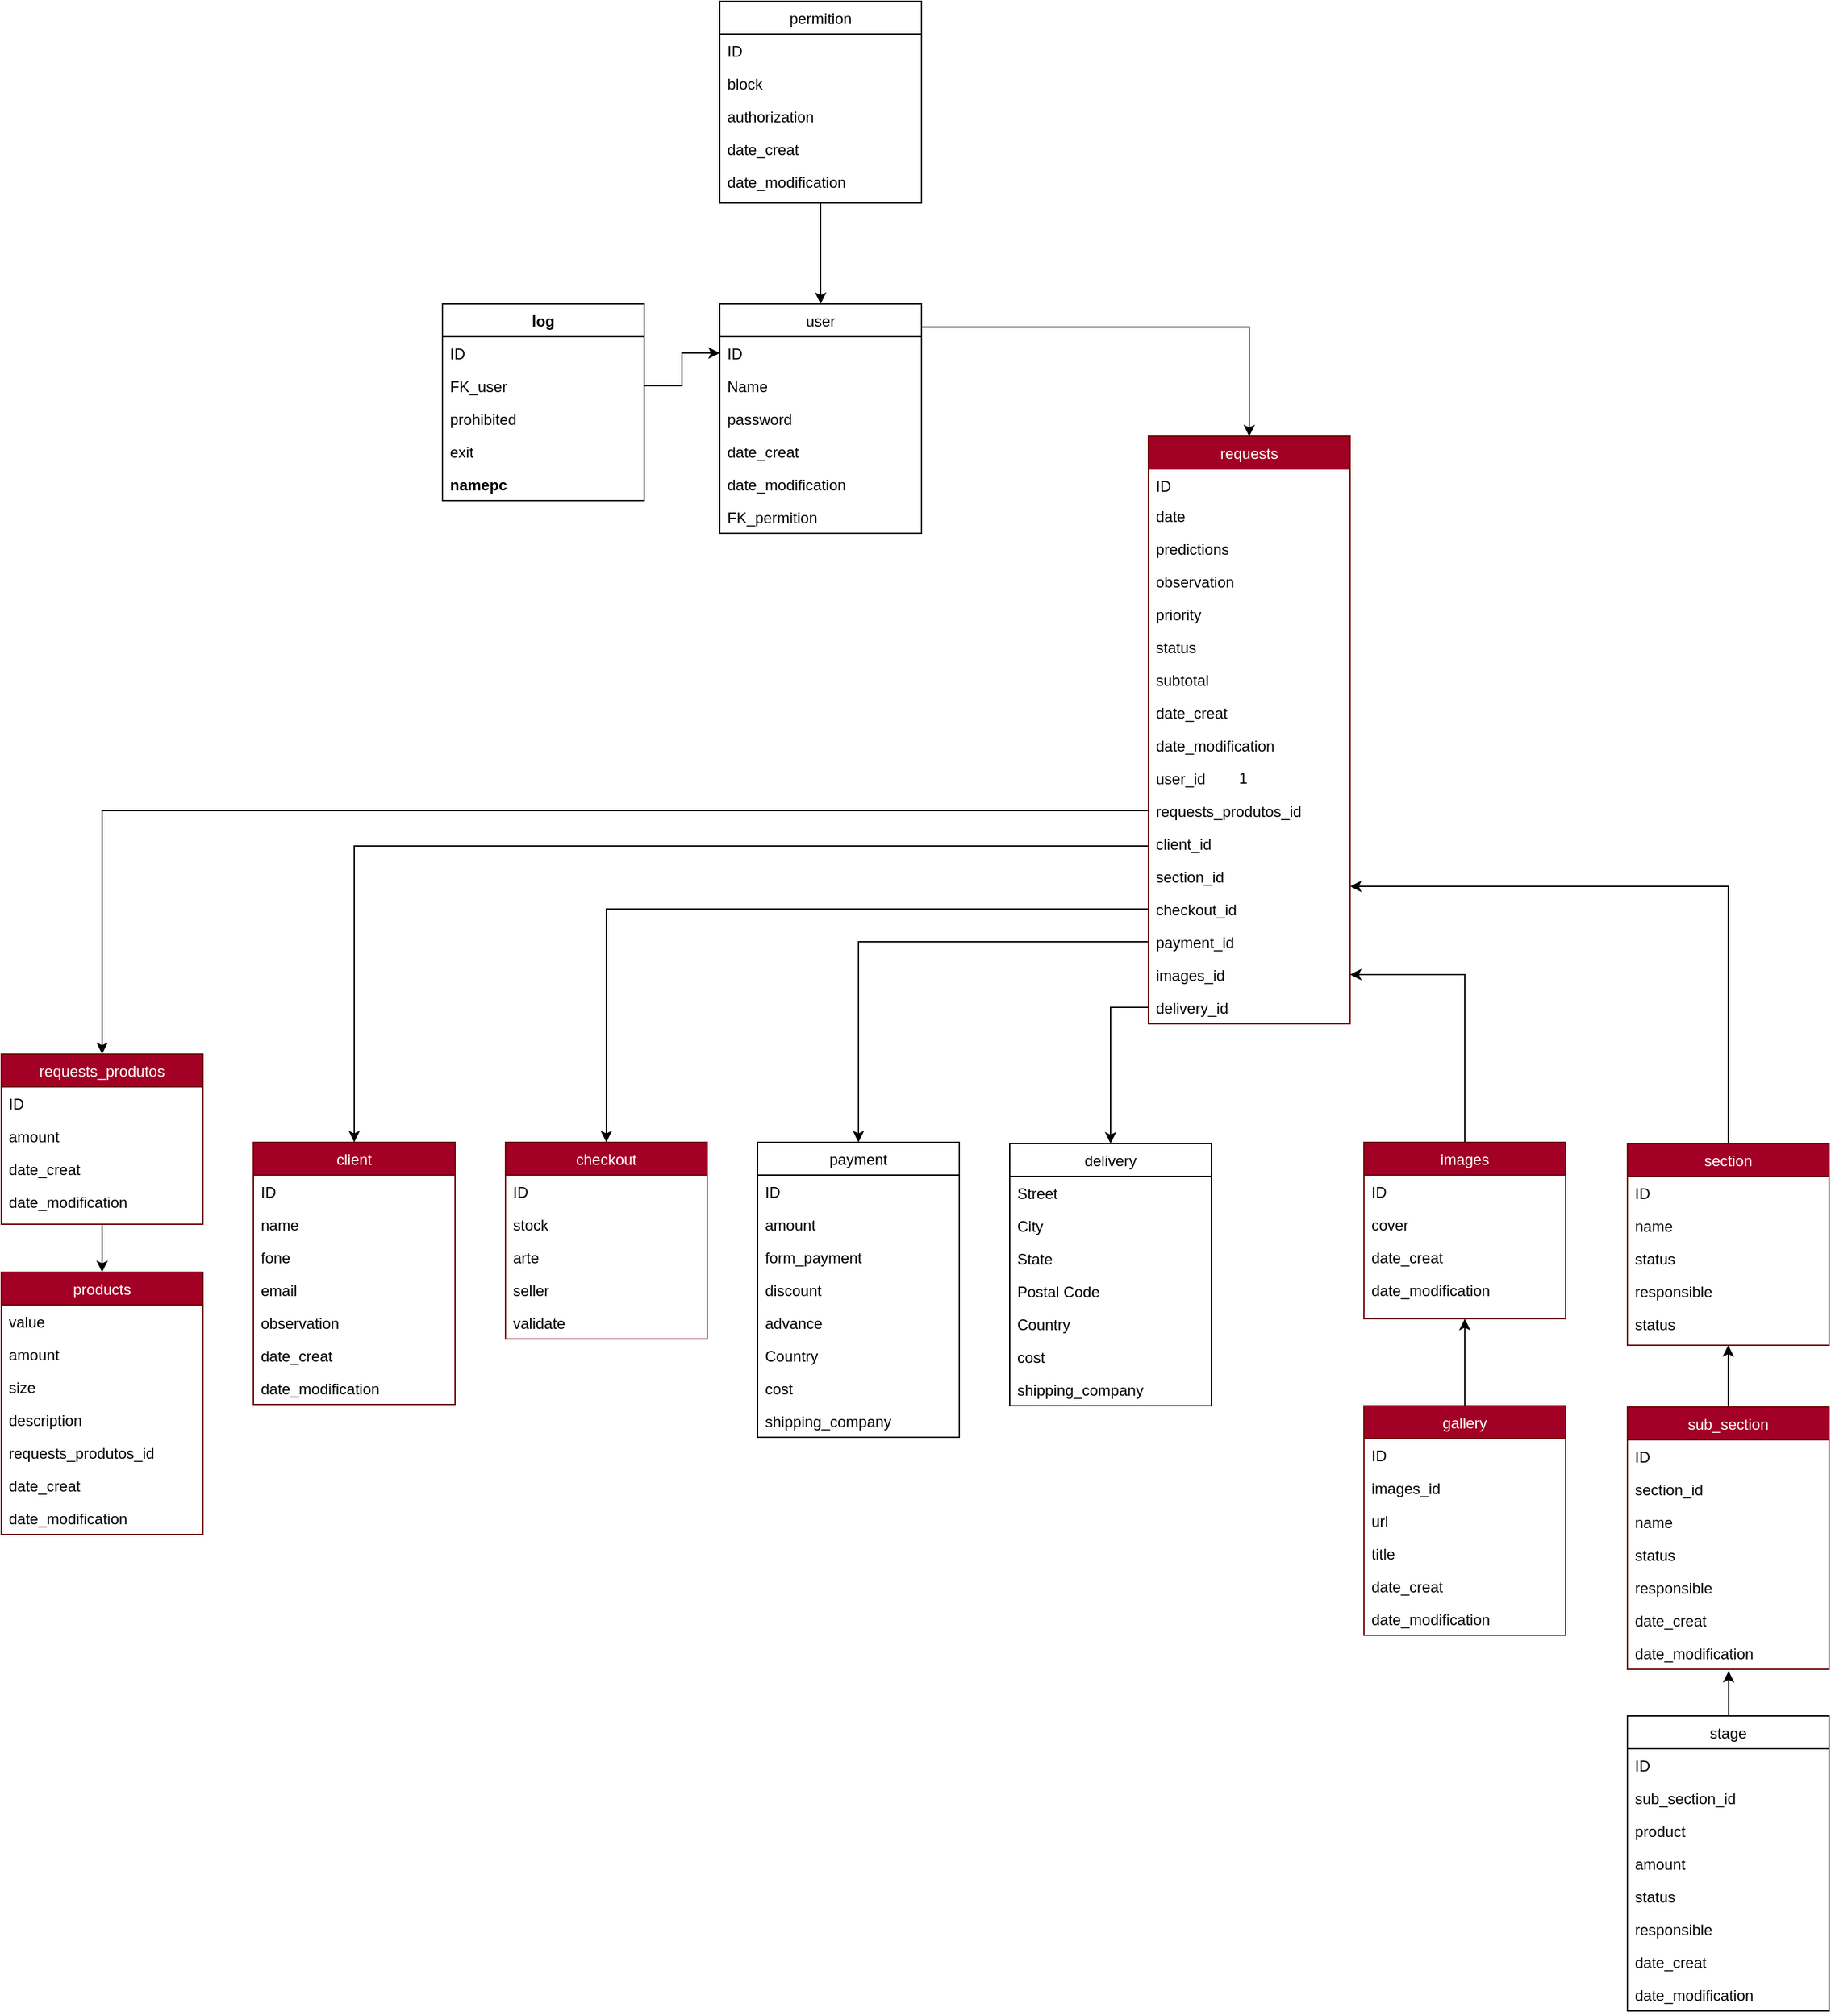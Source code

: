 <mxfile version="20.4.0" type="github">
  <diagram id="C5RBs43oDa-KdzZeNtuy" name="Page-1">
    <mxGraphModel dx="868" dy="524" grid="1" gridSize="10" guides="1" tooltips="1" connect="1" arrows="1" fold="1" page="1" pageScale="1" pageWidth="827" pageHeight="1169" math="0" shadow="0">
      <root>
        <mxCell id="WIyWlLk6GJQsqaUBKTNV-0" />
        <mxCell id="WIyWlLk6GJQsqaUBKTNV-1" parent="WIyWlLk6GJQsqaUBKTNV-0" />
        <mxCell id="Njb1L-wFD1ZWn3NwGrgp-138" style="edgeStyle=orthogonalEdgeStyle;rounded=0;orthogonalLoop=1;jettySize=auto;html=1;" parent="WIyWlLk6GJQsqaUBKTNV-1" source="Njb1L-wFD1ZWn3NwGrgp-1" target="Njb1L-wFD1ZWn3NwGrgp-14" edge="1">
          <mxGeometry relative="1" as="geometry" />
        </mxCell>
        <mxCell id="Njb1L-wFD1ZWn3NwGrgp-1" value="gallery" style="swimlane;fontStyle=0;align=center;verticalAlign=top;childLayout=stackLayout;horizontal=1;startSize=26;horizontalStack=0;resizeParent=1;resizeLast=0;collapsible=1;marginBottom=0;rounded=0;shadow=0;strokeWidth=1;fillColor=#a20025;fontColor=#ffffff;strokeColor=#6F0000;" parent="WIyWlLk6GJQsqaUBKTNV-1" vertex="1">
          <mxGeometry x="1081" y="1114" width="160" height="182" as="geometry">
            <mxRectangle x="550" y="140" width="160" height="26" as="alternateBounds" />
          </mxGeometry>
        </mxCell>
        <mxCell id="Njb1L-wFD1ZWn3NwGrgp-2" value="ID" style="text;align=left;verticalAlign=top;spacingLeft=4;spacingRight=4;overflow=hidden;rotatable=0;points=[[0,0.5],[1,0.5]];portConstraint=eastwest;" parent="Njb1L-wFD1ZWn3NwGrgp-1" vertex="1">
          <mxGeometry y="26" width="160" height="26" as="geometry" />
        </mxCell>
        <mxCell id="Njb1L-wFD1ZWn3NwGrgp-4" value="images_id" style="text;align=left;verticalAlign=top;spacingLeft=4;spacingRight=4;overflow=hidden;rotatable=0;points=[[0,0.5],[1,0.5]];portConstraint=eastwest;rounded=0;shadow=0;html=0;" parent="Njb1L-wFD1ZWn3NwGrgp-1" vertex="1">
          <mxGeometry y="52" width="160" height="26" as="geometry" />
        </mxCell>
        <mxCell id="Njb1L-wFD1ZWn3NwGrgp-3" value="url" style="text;align=left;verticalAlign=top;spacingLeft=4;spacingRight=4;overflow=hidden;rotatable=0;points=[[0,0.5],[1,0.5]];portConstraint=eastwest;rounded=0;shadow=0;html=0;" parent="Njb1L-wFD1ZWn3NwGrgp-1" vertex="1">
          <mxGeometry y="78" width="160" height="26" as="geometry" />
        </mxCell>
        <mxCell id="6iivqPdN3eLpuCUM_3We-14" value="title" style="text;align=left;verticalAlign=top;spacingLeft=4;spacingRight=4;overflow=hidden;rotatable=0;points=[[0,0.5],[1,0.5]];portConstraint=eastwest;rounded=0;shadow=0;html=0;" parent="Njb1L-wFD1ZWn3NwGrgp-1" vertex="1">
          <mxGeometry y="104" width="160" height="26" as="geometry" />
        </mxCell>
        <mxCell id="Njb1L-wFD1ZWn3NwGrgp-134" value="date_creat" style="text;align=left;verticalAlign=top;spacingLeft=4;spacingRight=4;overflow=hidden;rotatable=0;points=[[0,0.5],[1,0.5]];portConstraint=eastwest;rounded=0;shadow=0;html=0;" parent="Njb1L-wFD1ZWn3NwGrgp-1" vertex="1">
          <mxGeometry y="130" width="160" height="26" as="geometry" />
        </mxCell>
        <mxCell id="Njb1L-wFD1ZWn3NwGrgp-135" value="date_modification" style="text;align=left;verticalAlign=top;spacingLeft=4;spacingRight=4;overflow=hidden;rotatable=0;points=[[0,0.5],[1,0.5]];portConstraint=eastwest;rounded=0;shadow=0;html=0;" parent="Njb1L-wFD1ZWn3NwGrgp-1" vertex="1">
          <mxGeometry y="156" width="160" height="26" as="geometry" />
        </mxCell>
        <mxCell id="Njb1L-wFD1ZWn3NwGrgp-7" value="1" style="resizable=0;align=right;verticalAlign=bottom;labelBackgroundColor=none;fontSize=12;" parent="WIyWlLk6GJQsqaUBKTNV-1" connectable="0" vertex="1">
          <mxGeometry x="990" y="625" as="geometry" />
        </mxCell>
        <mxCell id="Njb1L-wFD1ZWn3NwGrgp-8" value="requests" style="swimlane;fontStyle=0;align=center;verticalAlign=top;childLayout=stackLayout;horizontal=1;startSize=26;horizontalStack=0;resizeParent=1;resizeLast=0;collapsible=1;marginBottom=0;rounded=0;shadow=0;strokeWidth=1;fillColor=#a20025;fontColor=#ffffff;strokeColor=#6F0000;" parent="WIyWlLk6GJQsqaUBKTNV-1" vertex="1">
          <mxGeometry x="910" y="345" width="160" height="466" as="geometry">
            <mxRectangle x="550" y="140" width="160" height="26" as="alternateBounds" />
          </mxGeometry>
        </mxCell>
        <mxCell id="Njb1L-wFD1ZWn3NwGrgp-9" value="ID" style="text;align=left;verticalAlign=top;spacingLeft=4;spacingRight=4;overflow=hidden;rotatable=0;points=[[0,0.5],[1,0.5]];portConstraint=eastwest;" parent="Njb1L-wFD1ZWn3NwGrgp-8" vertex="1">
          <mxGeometry y="26" width="160" height="24" as="geometry" />
        </mxCell>
        <mxCell id="Njb1L-wFD1ZWn3NwGrgp-11" value="date" style="text;align=left;verticalAlign=top;spacingLeft=4;spacingRight=4;overflow=hidden;rotatable=0;points=[[0,0.5],[1,0.5]];portConstraint=eastwest;rounded=0;shadow=0;html=0;" parent="Njb1L-wFD1ZWn3NwGrgp-8" vertex="1">
          <mxGeometry y="50" width="160" height="26" as="geometry" />
        </mxCell>
        <mxCell id="Njb1L-wFD1ZWn3NwGrgp-12" value="predictions" style="text;align=left;verticalAlign=top;spacingLeft=4;spacingRight=4;overflow=hidden;rotatable=0;points=[[0,0.5],[1,0.5]];portConstraint=eastwest;rounded=0;shadow=0;html=0;" parent="Njb1L-wFD1ZWn3NwGrgp-8" vertex="1">
          <mxGeometry y="76" width="160" height="26" as="geometry" />
        </mxCell>
        <mxCell id="Njb1L-wFD1ZWn3NwGrgp-43" value="observation" style="text;align=left;verticalAlign=top;spacingLeft=4;spacingRight=4;overflow=hidden;rotatable=0;points=[[0,0.5],[1,0.5]];portConstraint=eastwest;rounded=0;shadow=0;html=0;" parent="Njb1L-wFD1ZWn3NwGrgp-8" vertex="1">
          <mxGeometry y="102" width="160" height="26" as="geometry" />
        </mxCell>
        <mxCell id="Njb1L-wFD1ZWn3NwGrgp-13" value="priority" style="text;align=left;verticalAlign=top;spacingLeft=4;spacingRight=4;overflow=hidden;rotatable=0;points=[[0,0.5],[1,0.5]];portConstraint=eastwest;rounded=0;shadow=0;html=0;" parent="Njb1L-wFD1ZWn3NwGrgp-8" vertex="1">
          <mxGeometry y="128" width="160" height="26" as="geometry" />
        </mxCell>
        <mxCell id="Njb1L-wFD1ZWn3NwGrgp-44" value="status" style="text;align=left;verticalAlign=top;spacingLeft=4;spacingRight=4;overflow=hidden;rotatable=0;points=[[0,0.5],[1,0.5]];portConstraint=eastwest;rounded=0;shadow=0;html=0;" parent="Njb1L-wFD1ZWn3NwGrgp-8" vertex="1">
          <mxGeometry y="154" width="160" height="26" as="geometry" />
        </mxCell>
        <mxCell id="Njb1L-wFD1ZWn3NwGrgp-48" value="subtotal&#xa;" style="text;align=left;verticalAlign=top;spacingLeft=4;spacingRight=4;overflow=hidden;rotatable=0;points=[[0,0.5],[1,0.5]];portConstraint=eastwest;rounded=0;shadow=0;html=0;" parent="Njb1L-wFD1ZWn3NwGrgp-8" vertex="1">
          <mxGeometry y="180" width="160" height="26" as="geometry" />
        </mxCell>
        <mxCell id="Njb1L-wFD1ZWn3NwGrgp-49" value="date_creat" style="text;align=left;verticalAlign=top;spacingLeft=4;spacingRight=4;overflow=hidden;rotatable=0;points=[[0,0.5],[1,0.5]];portConstraint=eastwest;rounded=0;shadow=0;html=0;" parent="Njb1L-wFD1ZWn3NwGrgp-8" vertex="1">
          <mxGeometry y="206" width="160" height="26" as="geometry" />
        </mxCell>
        <mxCell id="Njb1L-wFD1ZWn3NwGrgp-50" value="date_modification" style="text;align=left;verticalAlign=top;spacingLeft=4;spacingRight=4;overflow=hidden;rotatable=0;points=[[0,0.5],[1,0.5]];portConstraint=eastwest;rounded=0;shadow=0;html=0;" parent="Njb1L-wFD1ZWn3NwGrgp-8" vertex="1">
          <mxGeometry y="232" width="160" height="26" as="geometry" />
        </mxCell>
        <mxCell id="pwEnogWUE5Ch4wc6LMlj-5" value="user_id" style="text;align=left;verticalAlign=top;spacingLeft=4;spacingRight=4;overflow=hidden;rotatable=0;points=[[0,0.5],[1,0.5]];portConstraint=eastwest;rounded=0;shadow=0;html=0;" parent="Njb1L-wFD1ZWn3NwGrgp-8" vertex="1">
          <mxGeometry y="258" width="160" height="26" as="geometry" />
        </mxCell>
        <mxCell id="pwEnogWUE5Ch4wc6LMlj-4" value="requests_produtos_id" style="text;align=left;verticalAlign=top;spacingLeft=4;spacingRight=4;overflow=hidden;rotatable=0;points=[[0,0.5],[1,0.5]];portConstraint=eastwest;rounded=0;shadow=0;html=0;" parent="Njb1L-wFD1ZWn3NwGrgp-8" vertex="1">
          <mxGeometry y="284" width="160" height="26" as="geometry" />
        </mxCell>
        <mxCell id="Njb1L-wFD1ZWn3NwGrgp-39" value="client_id" style="text;align=left;verticalAlign=top;spacingLeft=4;spacingRight=4;overflow=hidden;rotatable=0;points=[[0,0.5],[1,0.5]];portConstraint=eastwest;rounded=0;shadow=0;html=0;" parent="Njb1L-wFD1ZWn3NwGrgp-8" vertex="1">
          <mxGeometry y="310" width="160" height="26" as="geometry" />
        </mxCell>
        <mxCell id="Njb1L-wFD1ZWn3NwGrgp-40" value="section_id" style="text;align=left;verticalAlign=top;spacingLeft=4;spacingRight=4;overflow=hidden;rotatable=0;points=[[0,0.5],[1,0.5]];portConstraint=eastwest;rounded=0;shadow=0;html=0;" parent="Njb1L-wFD1ZWn3NwGrgp-8" vertex="1">
          <mxGeometry y="336" width="160" height="26" as="geometry" />
        </mxCell>
        <mxCell id="Njb1L-wFD1ZWn3NwGrgp-42" value="checkout_id" style="text;align=left;verticalAlign=top;spacingLeft=4;spacingRight=4;overflow=hidden;rotatable=0;points=[[0,0.5],[1,0.5]];portConstraint=eastwest;rounded=0;shadow=0;html=0;" parent="Njb1L-wFD1ZWn3NwGrgp-8" vertex="1">
          <mxGeometry y="362" width="160" height="26" as="geometry" />
        </mxCell>
        <mxCell id="Kb6zHbYGpHnT4iG9_nDP-19" value="payment_id" style="text;align=left;verticalAlign=top;spacingLeft=4;spacingRight=4;overflow=hidden;rotatable=0;points=[[0,0.5],[1,0.5]];portConstraint=eastwest;rounded=0;shadow=0;html=0;" parent="Njb1L-wFD1ZWn3NwGrgp-8" vertex="1">
          <mxGeometry y="388" width="160" height="26" as="geometry" />
        </mxCell>
        <mxCell id="Kb6zHbYGpHnT4iG9_nDP-18" value="images_id" style="text;align=left;verticalAlign=top;spacingLeft=4;spacingRight=4;overflow=hidden;rotatable=0;points=[[0,0.5],[1,0.5]];portConstraint=eastwest;rounded=0;shadow=0;html=0;" parent="Njb1L-wFD1ZWn3NwGrgp-8" vertex="1">
          <mxGeometry y="414" width="160" height="26" as="geometry" />
        </mxCell>
        <mxCell id="Njb1L-wFD1ZWn3NwGrgp-41" value="delivery_id" style="text;align=left;verticalAlign=top;spacingLeft=4;spacingRight=4;overflow=hidden;rotatable=0;points=[[0,0.5],[1,0.5]];portConstraint=eastwest;rounded=0;shadow=0;html=0;" parent="Njb1L-wFD1ZWn3NwGrgp-8" vertex="1">
          <mxGeometry y="440" width="160" height="26" as="geometry" />
        </mxCell>
        <mxCell id="Njb1L-wFD1ZWn3NwGrgp-137" style="edgeStyle=orthogonalEdgeStyle;rounded=0;orthogonalLoop=1;jettySize=auto;html=1;" parent="WIyWlLk6GJQsqaUBKTNV-1" source="Njb1L-wFD1ZWn3NwGrgp-14" target="Kb6zHbYGpHnT4iG9_nDP-18" edge="1">
          <mxGeometry relative="1" as="geometry">
            <mxPoint x="1290" y="503" as="targetPoint" />
          </mxGeometry>
        </mxCell>
        <mxCell id="Njb1L-wFD1ZWn3NwGrgp-14" value="images" style="swimlane;fontStyle=0;align=center;verticalAlign=top;childLayout=stackLayout;horizontal=1;startSize=26;horizontalStack=0;resizeParent=1;resizeLast=0;collapsible=1;marginBottom=0;rounded=0;shadow=0;strokeWidth=1;fillColor=#a20025;fontColor=#ffffff;strokeColor=#6F0000;" parent="WIyWlLk6GJQsqaUBKTNV-1" vertex="1">
          <mxGeometry x="1081" y="905" width="160" height="140" as="geometry">
            <mxRectangle x="550" y="140" width="160" height="26" as="alternateBounds" />
          </mxGeometry>
        </mxCell>
        <mxCell id="Njb1L-wFD1ZWn3NwGrgp-15" value="ID" style="text;align=left;verticalAlign=top;spacingLeft=4;spacingRight=4;overflow=hidden;rotatable=0;points=[[0,0.5],[1,0.5]];portConstraint=eastwest;" parent="Njb1L-wFD1ZWn3NwGrgp-14" vertex="1">
          <mxGeometry y="26" width="160" height="26" as="geometry" />
        </mxCell>
        <mxCell id="Kb6zHbYGpHnT4iG9_nDP-0" value="cover" style="text;align=left;verticalAlign=top;spacingLeft=4;spacingRight=4;overflow=hidden;rotatable=0;points=[[0,0.5],[1,0.5]];portConstraint=eastwest;rounded=0;shadow=0;html=0;" parent="Njb1L-wFD1ZWn3NwGrgp-14" vertex="1">
          <mxGeometry y="52" width="160" height="26" as="geometry" />
        </mxCell>
        <mxCell id="Njb1L-wFD1ZWn3NwGrgp-132" value="date_creat" style="text;align=left;verticalAlign=top;spacingLeft=4;spacingRight=4;overflow=hidden;rotatable=0;points=[[0,0.5],[1,0.5]];portConstraint=eastwest;rounded=0;shadow=0;html=0;" parent="Njb1L-wFD1ZWn3NwGrgp-14" vertex="1">
          <mxGeometry y="78" width="160" height="26" as="geometry" />
        </mxCell>
        <mxCell id="Njb1L-wFD1ZWn3NwGrgp-133" value="date_modification" style="text;align=left;verticalAlign=top;spacingLeft=4;spacingRight=4;overflow=hidden;rotatable=0;points=[[0,0.5],[1,0.5]];portConstraint=eastwest;rounded=0;shadow=0;html=0;" parent="Njb1L-wFD1ZWn3NwGrgp-14" vertex="1">
          <mxGeometry y="104" width="160" height="26" as="geometry" />
        </mxCell>
        <mxCell id="Kb6zHbYGpHnT4iG9_nDP-9" style="edgeStyle=orthogonalEdgeStyle;rounded=0;orthogonalLoop=1;jettySize=auto;html=1;" parent="WIyWlLk6GJQsqaUBKTNV-1" source="Njb1L-wFD1ZWn3NwGrgp-51" target="Kb6zHbYGpHnT4iG9_nDP-1" edge="1">
          <mxGeometry relative="1" as="geometry" />
        </mxCell>
        <mxCell id="Njb1L-wFD1ZWn3NwGrgp-51" value="requests_produtos" style="swimlane;fontStyle=0;align=center;verticalAlign=top;childLayout=stackLayout;horizontal=1;startSize=26;horizontalStack=0;resizeParent=1;resizeLast=0;collapsible=1;marginBottom=0;rounded=0;shadow=0;strokeWidth=1;fillColor=#a20025;fontColor=#ffffff;strokeColor=#6F0000;" parent="WIyWlLk6GJQsqaUBKTNV-1" vertex="1">
          <mxGeometry y="835" width="160" height="135" as="geometry">
            <mxRectangle x="550" y="140" width="160" height="26" as="alternateBounds" />
          </mxGeometry>
        </mxCell>
        <mxCell id="Njb1L-wFD1ZWn3NwGrgp-53" value="ID" style="text;align=left;verticalAlign=top;spacingLeft=4;spacingRight=4;overflow=hidden;rotatable=0;points=[[0,0.5],[1,0.5]];portConstraint=eastwest;rounded=0;shadow=0;html=0;" parent="Njb1L-wFD1ZWn3NwGrgp-51" vertex="1">
          <mxGeometry y="26" width="160" height="26" as="geometry" />
        </mxCell>
        <mxCell id="pwEnogWUE5Ch4wc6LMlj-2" value="amount" style="text;align=left;verticalAlign=top;spacingLeft=4;spacingRight=4;overflow=hidden;rotatable=0;points=[[0,0.5],[1,0.5]];portConstraint=eastwest;rounded=0;shadow=0;html=0;" parent="Njb1L-wFD1ZWn3NwGrgp-51" vertex="1">
          <mxGeometry y="52" width="160" height="26" as="geometry" />
        </mxCell>
        <mxCell id="fd8ISqJb_uFqLHmai6xL-40" value="date_creat" style="text;align=left;verticalAlign=top;spacingLeft=4;spacingRight=4;overflow=hidden;rotatable=0;points=[[0,0.5],[1,0.5]];portConstraint=eastwest;rounded=0;shadow=0;html=0;" parent="Njb1L-wFD1ZWn3NwGrgp-51" vertex="1">
          <mxGeometry y="78" width="160" height="26" as="geometry" />
        </mxCell>
        <mxCell id="fd8ISqJb_uFqLHmai6xL-41" value="date_modification" style="text;align=left;verticalAlign=top;spacingLeft=4;spacingRight=4;overflow=hidden;rotatable=0;points=[[0,0.5],[1,0.5]];portConstraint=eastwest;rounded=0;shadow=0;html=0;" parent="Njb1L-wFD1ZWn3NwGrgp-51" vertex="1">
          <mxGeometry y="104" width="160" height="26" as="geometry" />
        </mxCell>
        <mxCell id="Njb1L-wFD1ZWn3NwGrgp-57" style="edgeStyle=orthogonalEdgeStyle;rounded=0;orthogonalLoop=1;jettySize=auto;html=1;entryX=0.5;entryY=0;entryDx=0;entryDy=0;" parent="WIyWlLk6GJQsqaUBKTNV-1" source="Njb1L-wFD1ZWn3NwGrgp-41" target="Njb1L-wFD1ZWn3NwGrgp-80" edge="1">
          <mxGeometry relative="1" as="geometry">
            <mxPoint x="480" y="890" as="targetPoint" />
          </mxGeometry>
        </mxCell>
        <mxCell id="Njb1L-wFD1ZWn3NwGrgp-80" value="delivery" style="swimlane;fontStyle=0;align=center;verticalAlign=top;childLayout=stackLayout;horizontal=1;startSize=26;horizontalStack=0;resizeParent=1;resizeLast=0;collapsible=1;marginBottom=0;rounded=0;shadow=0;strokeWidth=1;" parent="WIyWlLk6GJQsqaUBKTNV-1" vertex="1">
          <mxGeometry x="800" y="906" width="160" height="208" as="geometry">
            <mxRectangle x="550" y="140" width="160" height="26" as="alternateBounds" />
          </mxGeometry>
        </mxCell>
        <mxCell id="Njb1L-wFD1ZWn3NwGrgp-81" value="Street" style="text;align=left;verticalAlign=top;spacingLeft=4;spacingRight=4;overflow=hidden;rotatable=0;points=[[0,0.5],[1,0.5]];portConstraint=eastwest;" parent="Njb1L-wFD1ZWn3NwGrgp-80" vertex="1">
          <mxGeometry y="26" width="160" height="26" as="geometry" />
        </mxCell>
        <mxCell id="Njb1L-wFD1ZWn3NwGrgp-82" value="City" style="text;align=left;verticalAlign=top;spacingLeft=4;spacingRight=4;overflow=hidden;rotatable=0;points=[[0,0.5],[1,0.5]];portConstraint=eastwest;rounded=0;shadow=0;html=0;" parent="Njb1L-wFD1ZWn3NwGrgp-80" vertex="1">
          <mxGeometry y="52" width="160" height="26" as="geometry" />
        </mxCell>
        <mxCell id="Njb1L-wFD1ZWn3NwGrgp-83" value="State" style="text;align=left;verticalAlign=top;spacingLeft=4;spacingRight=4;overflow=hidden;rotatable=0;points=[[0,0.5],[1,0.5]];portConstraint=eastwest;rounded=0;shadow=0;html=0;" parent="Njb1L-wFD1ZWn3NwGrgp-80" vertex="1">
          <mxGeometry y="78" width="160" height="26" as="geometry" />
        </mxCell>
        <mxCell id="Njb1L-wFD1ZWn3NwGrgp-84" value="Postal Code" style="text;align=left;verticalAlign=top;spacingLeft=4;spacingRight=4;overflow=hidden;rotatable=0;points=[[0,0.5],[1,0.5]];portConstraint=eastwest;rounded=0;shadow=0;html=0;" parent="Njb1L-wFD1ZWn3NwGrgp-80" vertex="1">
          <mxGeometry y="104" width="160" height="26" as="geometry" />
        </mxCell>
        <mxCell id="Njb1L-wFD1ZWn3NwGrgp-85" value="Country" style="text;align=left;verticalAlign=top;spacingLeft=4;spacingRight=4;overflow=hidden;rotatable=0;points=[[0,0.5],[1,0.5]];portConstraint=eastwest;rounded=0;shadow=0;html=0;" parent="Njb1L-wFD1ZWn3NwGrgp-80" vertex="1">
          <mxGeometry y="130" width="160" height="26" as="geometry" />
        </mxCell>
        <mxCell id="Njb1L-wFD1ZWn3NwGrgp-86" value="cost&#xa;" style="text;align=left;verticalAlign=top;spacingLeft=4;spacingRight=4;overflow=hidden;rotatable=0;points=[[0,0.5],[1,0.5]];portConstraint=eastwest;rounded=0;shadow=0;html=0;" parent="Njb1L-wFD1ZWn3NwGrgp-80" vertex="1">
          <mxGeometry y="156" width="160" height="26" as="geometry" />
        </mxCell>
        <mxCell id="Njb1L-wFD1ZWn3NwGrgp-87" value="shipping_company" style="text;align=left;verticalAlign=top;spacingLeft=4;spacingRight=4;overflow=hidden;rotatable=0;points=[[0,0.5],[1,0.5]];portConstraint=eastwest;rounded=0;shadow=0;html=0;" parent="Njb1L-wFD1ZWn3NwGrgp-80" vertex="1">
          <mxGeometry y="182" width="160" height="26" as="geometry" />
        </mxCell>
        <mxCell id="Njb1L-wFD1ZWn3NwGrgp-88" value="checkout" style="swimlane;fontStyle=0;align=center;verticalAlign=top;childLayout=stackLayout;horizontal=1;startSize=26;horizontalStack=0;resizeParent=1;resizeLast=0;collapsible=1;marginBottom=0;rounded=0;shadow=0;strokeWidth=1;fillColor=#a20025;fontColor=#ffffff;strokeColor=#6F0000;" parent="WIyWlLk6GJQsqaUBKTNV-1" vertex="1">
          <mxGeometry x="400" y="905" width="160" height="156" as="geometry">
            <mxRectangle x="550" y="140" width="160" height="26" as="alternateBounds" />
          </mxGeometry>
        </mxCell>
        <mxCell id="pwEnogWUE5Ch4wc6LMlj-0" value="ID" style="text;align=left;verticalAlign=top;spacingLeft=4;spacingRight=4;overflow=hidden;rotatable=0;points=[[0,0.5],[1,0.5]];portConstraint=eastwest;rounded=0;shadow=0;html=0;" parent="Njb1L-wFD1ZWn3NwGrgp-88" vertex="1">
          <mxGeometry y="26" width="160" height="26" as="geometry" />
        </mxCell>
        <mxCell id="Njb1L-wFD1ZWn3NwGrgp-93" value="stock" style="text;align=left;verticalAlign=top;spacingLeft=4;spacingRight=4;overflow=hidden;rotatable=0;points=[[0,0.5],[1,0.5]];portConstraint=eastwest;rounded=0;shadow=0;html=0;" parent="Njb1L-wFD1ZWn3NwGrgp-88" vertex="1">
          <mxGeometry y="52" width="160" height="26" as="geometry" />
        </mxCell>
        <mxCell id="Njb1L-wFD1ZWn3NwGrgp-95" value="arte" style="text;align=left;verticalAlign=top;spacingLeft=4;spacingRight=4;overflow=hidden;rotatable=0;points=[[0,0.5],[1,0.5]];portConstraint=eastwest;rounded=0;shadow=0;html=0;" parent="Njb1L-wFD1ZWn3NwGrgp-88" vertex="1">
          <mxGeometry y="78" width="160" height="26" as="geometry" />
        </mxCell>
        <mxCell id="Kb6zHbYGpHnT4iG9_nDP-21" value="seller" style="text;align=left;verticalAlign=top;spacingLeft=4;spacingRight=4;overflow=hidden;rotatable=0;points=[[0,0.5],[1,0.5]];portConstraint=eastwest;rounded=0;shadow=0;html=0;" parent="Njb1L-wFD1ZWn3NwGrgp-88" vertex="1">
          <mxGeometry y="104" width="160" height="26" as="geometry" />
        </mxCell>
        <mxCell id="Kb6zHbYGpHnT4iG9_nDP-22" value="validate" style="text;align=left;verticalAlign=top;spacingLeft=4;spacingRight=4;overflow=hidden;rotatable=0;points=[[0,0.5],[1,0.5]];portConstraint=eastwest;rounded=0;shadow=0;html=0;" parent="Njb1L-wFD1ZWn3NwGrgp-88" vertex="1">
          <mxGeometry y="130" width="160" height="26" as="geometry" />
        </mxCell>
        <mxCell id="Njb1L-wFD1ZWn3NwGrgp-96" value="payment" style="swimlane;fontStyle=0;align=center;verticalAlign=top;childLayout=stackLayout;horizontal=1;startSize=26;horizontalStack=0;resizeParent=1;resizeLast=0;collapsible=1;marginBottom=0;rounded=0;shadow=0;strokeWidth=1;" parent="WIyWlLk6GJQsqaUBKTNV-1" vertex="1">
          <mxGeometry x="600" y="905" width="160" height="234" as="geometry">
            <mxRectangle x="550" y="140" width="160" height="26" as="alternateBounds" />
          </mxGeometry>
        </mxCell>
        <mxCell id="pwEnogWUE5Ch4wc6LMlj-1" value="ID" style="text;align=left;verticalAlign=top;spacingLeft=4;spacingRight=4;overflow=hidden;rotatable=0;points=[[0,0.5],[1,0.5]];portConstraint=eastwest;" parent="Njb1L-wFD1ZWn3NwGrgp-96" vertex="1">
          <mxGeometry y="26" width="160" height="26" as="geometry" />
        </mxCell>
        <mxCell id="Njb1L-wFD1ZWn3NwGrgp-97" value="amount" style="text;align=left;verticalAlign=top;spacingLeft=4;spacingRight=4;overflow=hidden;rotatable=0;points=[[0,0.5],[1,0.5]];portConstraint=eastwest;" parent="Njb1L-wFD1ZWn3NwGrgp-96" vertex="1">
          <mxGeometry y="52" width="160" height="26" as="geometry" />
        </mxCell>
        <mxCell id="Njb1L-wFD1ZWn3NwGrgp-98" value="form_payment" style="text;align=left;verticalAlign=top;spacingLeft=4;spacingRight=4;overflow=hidden;rotatable=0;points=[[0,0.5],[1,0.5]];portConstraint=eastwest;rounded=0;shadow=0;html=0;" parent="Njb1L-wFD1ZWn3NwGrgp-96" vertex="1">
          <mxGeometry y="78" width="160" height="26" as="geometry" />
        </mxCell>
        <mxCell id="Njb1L-wFD1ZWn3NwGrgp-99" value="discount" style="text;align=left;verticalAlign=top;spacingLeft=4;spacingRight=4;overflow=hidden;rotatable=0;points=[[0,0.5],[1,0.5]];portConstraint=eastwest;rounded=0;shadow=0;html=0;" parent="Njb1L-wFD1ZWn3NwGrgp-96" vertex="1">
          <mxGeometry y="104" width="160" height="26" as="geometry" />
        </mxCell>
        <mxCell id="Njb1L-wFD1ZWn3NwGrgp-100" value="advance" style="text;align=left;verticalAlign=top;spacingLeft=4;spacingRight=4;overflow=hidden;rotatable=0;points=[[0,0.5],[1,0.5]];portConstraint=eastwest;rounded=0;shadow=0;html=0;" parent="Njb1L-wFD1ZWn3NwGrgp-96" vertex="1">
          <mxGeometry y="130" width="160" height="26" as="geometry" />
        </mxCell>
        <mxCell id="Njb1L-wFD1ZWn3NwGrgp-101" value="Country" style="text;align=left;verticalAlign=top;spacingLeft=4;spacingRight=4;overflow=hidden;rotatable=0;points=[[0,0.5],[1,0.5]];portConstraint=eastwest;rounded=0;shadow=0;html=0;" parent="Njb1L-wFD1ZWn3NwGrgp-96" vertex="1">
          <mxGeometry y="156" width="160" height="26" as="geometry" />
        </mxCell>
        <mxCell id="Njb1L-wFD1ZWn3NwGrgp-102" value="cost&#xa;" style="text;align=left;verticalAlign=top;spacingLeft=4;spacingRight=4;overflow=hidden;rotatable=0;points=[[0,0.5],[1,0.5]];portConstraint=eastwest;rounded=0;shadow=0;html=0;" parent="Njb1L-wFD1ZWn3NwGrgp-96" vertex="1">
          <mxGeometry y="182" width="160" height="26" as="geometry" />
        </mxCell>
        <mxCell id="Njb1L-wFD1ZWn3NwGrgp-103" value="shipping_company" style="text;align=left;verticalAlign=top;spacingLeft=4;spacingRight=4;overflow=hidden;rotatable=0;points=[[0,0.5],[1,0.5]];portConstraint=eastwest;rounded=0;shadow=0;html=0;" parent="Njb1L-wFD1ZWn3NwGrgp-96" vertex="1">
          <mxGeometry y="208" width="160" height="26" as="geometry" />
        </mxCell>
        <mxCell id="Njb1L-wFD1ZWn3NwGrgp-104" style="edgeStyle=orthogonalEdgeStyle;rounded=0;orthogonalLoop=1;jettySize=auto;html=1;" parent="WIyWlLk6GJQsqaUBKTNV-1" source="Njb1L-wFD1ZWn3NwGrgp-42" target="Njb1L-wFD1ZWn3NwGrgp-88" edge="1">
          <mxGeometry relative="1" as="geometry" />
        </mxCell>
        <mxCell id="Njb1L-wFD1ZWn3NwGrgp-105" style="edgeStyle=orthogonalEdgeStyle;rounded=0;orthogonalLoop=1;jettySize=auto;html=1;" parent="WIyWlLk6GJQsqaUBKTNV-1" source="Kb6zHbYGpHnT4iG9_nDP-19" target="Njb1L-wFD1ZWn3NwGrgp-96" edge="1">
          <mxGeometry relative="1" as="geometry" />
        </mxCell>
        <mxCell id="Njb1L-wFD1ZWn3NwGrgp-106" style="edgeStyle=orthogonalEdgeStyle;rounded=0;orthogonalLoop=1;jettySize=auto;html=1;entryX=0.5;entryY=0;entryDx=0;entryDy=0;" parent="WIyWlLk6GJQsqaUBKTNV-1" source="pwEnogWUE5Ch4wc6LMlj-4" target="Njb1L-wFD1ZWn3NwGrgp-51" edge="1">
          <mxGeometry relative="1" as="geometry">
            <mxPoint x="300" y="890" as="targetPoint" />
          </mxGeometry>
        </mxCell>
        <mxCell id="Njb1L-wFD1ZWn3NwGrgp-107" style="edgeStyle=orthogonalEdgeStyle;rounded=0;orthogonalLoop=1;jettySize=auto;html=1;" parent="WIyWlLk6GJQsqaUBKTNV-1" source="Njb1L-wFD1ZWn3NwGrgp-39" target="Njb1L-wFD1ZWn3NwGrgp-108" edge="1">
          <mxGeometry relative="1" as="geometry">
            <mxPoint x="160" y="872" as="targetPoint" />
            <Array as="points">
              <mxPoint x="280" y="670" />
            </Array>
            <mxPoint x="870" y="720" as="sourcePoint" />
          </mxGeometry>
        </mxCell>
        <mxCell id="Njb1L-wFD1ZWn3NwGrgp-108" value="client" style="swimlane;fontStyle=0;align=center;verticalAlign=top;childLayout=stackLayout;horizontal=1;startSize=26;horizontalStack=0;resizeParent=1;resizeLast=0;collapsible=1;marginBottom=0;rounded=0;shadow=0;strokeWidth=1;fillColor=#a20025;fontColor=#ffffff;strokeColor=#6F0000;" parent="WIyWlLk6GJQsqaUBKTNV-1" vertex="1">
          <mxGeometry x="200" y="905" width="160" height="208" as="geometry">
            <mxRectangle x="550" y="140" width="160" height="26" as="alternateBounds" />
          </mxGeometry>
        </mxCell>
        <mxCell id="Njb1L-wFD1ZWn3NwGrgp-112" value="ID" style="text;align=left;verticalAlign=top;spacingLeft=4;spacingRight=4;overflow=hidden;rotatable=0;points=[[0,0.5],[1,0.5]];portConstraint=eastwest;rounded=0;shadow=0;html=0;" parent="Njb1L-wFD1ZWn3NwGrgp-108" vertex="1">
          <mxGeometry y="26" width="160" height="26" as="geometry" />
        </mxCell>
        <mxCell id="Njb1L-wFD1ZWn3NwGrgp-109" value="name" style="text;align=left;verticalAlign=top;spacingLeft=4;spacingRight=4;overflow=hidden;rotatable=0;points=[[0,0.5],[1,0.5]];portConstraint=eastwest;" parent="Njb1L-wFD1ZWn3NwGrgp-108" vertex="1">
          <mxGeometry y="52" width="160" height="26" as="geometry" />
        </mxCell>
        <mxCell id="Njb1L-wFD1ZWn3NwGrgp-110" value="fone" style="text;align=left;verticalAlign=top;spacingLeft=4;spacingRight=4;overflow=hidden;rotatable=0;points=[[0,0.5],[1,0.5]];portConstraint=eastwest;rounded=0;shadow=0;html=0;" parent="Njb1L-wFD1ZWn3NwGrgp-108" vertex="1">
          <mxGeometry y="78" width="160" height="26" as="geometry" />
        </mxCell>
        <mxCell id="Njb1L-wFD1ZWn3NwGrgp-111" value="email" style="text;align=left;verticalAlign=top;spacingLeft=4;spacingRight=4;overflow=hidden;rotatable=0;points=[[0,0.5],[1,0.5]];portConstraint=eastwest;rounded=0;shadow=0;html=0;" parent="Njb1L-wFD1ZWn3NwGrgp-108" vertex="1">
          <mxGeometry y="104" width="160" height="26" as="geometry" />
        </mxCell>
        <mxCell id="fd8ISqJb_uFqLHmai6xL-43" value="observation" style="text;align=left;verticalAlign=top;spacingLeft=4;spacingRight=4;overflow=hidden;rotatable=0;points=[[0,0.5],[1,0.5]];portConstraint=eastwest;rounded=0;shadow=0;html=0;" parent="Njb1L-wFD1ZWn3NwGrgp-108" vertex="1">
          <mxGeometry y="130" width="160" height="26" as="geometry" />
        </mxCell>
        <mxCell id="fd8ISqJb_uFqLHmai6xL-44" value="date_creat" style="text;align=left;verticalAlign=top;spacingLeft=4;spacingRight=4;overflow=hidden;rotatable=0;points=[[0,0.5],[1,0.5]];portConstraint=eastwest;rounded=0;shadow=0;html=0;" parent="Njb1L-wFD1ZWn3NwGrgp-108" vertex="1">
          <mxGeometry y="156" width="160" height="26" as="geometry" />
        </mxCell>
        <mxCell id="fd8ISqJb_uFqLHmai6xL-45" value="date_modification" style="text;align=left;verticalAlign=top;spacingLeft=4;spacingRight=4;overflow=hidden;rotatable=0;points=[[0,0.5],[1,0.5]];portConstraint=eastwest;rounded=0;shadow=0;html=0;" parent="Njb1L-wFD1ZWn3NwGrgp-108" vertex="1">
          <mxGeometry y="182" width="160" height="26" as="geometry" />
        </mxCell>
        <mxCell id="Njb1L-wFD1ZWn3NwGrgp-139" style="edgeStyle=orthogonalEdgeStyle;rounded=0;orthogonalLoop=1;jettySize=auto;html=1;" parent="WIyWlLk6GJQsqaUBKTNV-1" source="Njb1L-wFD1ZWn3NwGrgp-140" target="Njb1L-wFD1ZWn3NwGrgp-146" edge="1">
          <mxGeometry relative="1" as="geometry" />
        </mxCell>
        <mxCell id="Njb1L-wFD1ZWn3NwGrgp-140" value="sub_section" style="swimlane;fontStyle=0;align=center;verticalAlign=top;childLayout=stackLayout;horizontal=1;startSize=26;horizontalStack=0;resizeParent=1;resizeLast=0;collapsible=1;marginBottom=0;rounded=0;shadow=0;strokeWidth=1;fillColor=#a20025;fontColor=#ffffff;strokeColor=#6F0000;" parent="WIyWlLk6GJQsqaUBKTNV-1" vertex="1">
          <mxGeometry x="1290" y="1115" width="160" height="208" as="geometry">
            <mxRectangle x="550" y="140" width="160" height="26" as="alternateBounds" />
          </mxGeometry>
        </mxCell>
        <mxCell id="Njb1L-wFD1ZWn3NwGrgp-141" value="ID" style="text;align=left;verticalAlign=top;spacingLeft=4;spacingRight=4;overflow=hidden;rotatable=0;points=[[0,0.5],[1,0.5]];portConstraint=eastwest;" parent="Njb1L-wFD1ZWn3NwGrgp-140" vertex="1">
          <mxGeometry y="26" width="160" height="26" as="geometry" />
        </mxCell>
        <mxCell id="Njb1L-wFD1ZWn3NwGrgp-142" value="section_id" style="text;align=left;verticalAlign=top;spacingLeft=4;spacingRight=4;overflow=hidden;rotatable=0;points=[[0,0.5],[1,0.5]];portConstraint=eastwest;rounded=0;shadow=0;html=0;" parent="Njb1L-wFD1ZWn3NwGrgp-140" vertex="1">
          <mxGeometry y="52" width="160" height="26" as="geometry" />
        </mxCell>
        <mxCell id="Njb1L-wFD1ZWn3NwGrgp-143" value="name  " style="text;align=left;verticalAlign=top;spacingLeft=4;spacingRight=4;overflow=hidden;rotatable=0;points=[[0,0.5],[1,0.5]];portConstraint=eastwest;rounded=0;shadow=0;html=0;" parent="Njb1L-wFD1ZWn3NwGrgp-140" vertex="1">
          <mxGeometry y="78" width="160" height="26" as="geometry" />
        </mxCell>
        <mxCell id="6iivqPdN3eLpuCUM_3We-0" value="status" style="text;align=left;verticalAlign=top;spacingLeft=4;spacingRight=4;overflow=hidden;rotatable=0;points=[[0,0.5],[1,0.5]];portConstraint=eastwest;rounded=0;shadow=0;html=0;" parent="Njb1L-wFD1ZWn3NwGrgp-140" vertex="1">
          <mxGeometry y="104" width="160" height="26" as="geometry" />
        </mxCell>
        <mxCell id="pwEnogWUE5Ch4wc6LMlj-3" value="responsible" style="text;align=left;verticalAlign=top;spacingLeft=4;spacingRight=4;overflow=hidden;rotatable=0;points=[[0,0.5],[1,0.5]];portConstraint=eastwest;rounded=0;shadow=0;html=0;" parent="Njb1L-wFD1ZWn3NwGrgp-140" vertex="1">
          <mxGeometry y="130" width="160" height="26" as="geometry" />
        </mxCell>
        <mxCell id="Njb1L-wFD1ZWn3NwGrgp-144" value="date_creat" style="text;align=left;verticalAlign=top;spacingLeft=4;spacingRight=4;overflow=hidden;rotatable=0;points=[[0,0.5],[1,0.5]];portConstraint=eastwest;rounded=0;shadow=0;html=0;" parent="Njb1L-wFD1ZWn3NwGrgp-140" vertex="1">
          <mxGeometry y="156" width="160" height="26" as="geometry" />
        </mxCell>
        <mxCell id="Njb1L-wFD1ZWn3NwGrgp-145" value="date_modification" style="text;align=left;verticalAlign=top;spacingLeft=4;spacingRight=4;overflow=hidden;rotatable=0;points=[[0,0.5],[1,0.5]];portConstraint=eastwest;rounded=0;shadow=0;html=0;" parent="Njb1L-wFD1ZWn3NwGrgp-140" vertex="1">
          <mxGeometry y="182" width="160" height="26" as="geometry" />
        </mxCell>
        <mxCell id="Njb1L-wFD1ZWn3NwGrgp-153" style="edgeStyle=orthogonalEdgeStyle;rounded=0;orthogonalLoop=1;jettySize=auto;html=1;entryX=1;entryY=0.808;entryDx=0;entryDy=0;entryPerimeter=0;" parent="WIyWlLk6GJQsqaUBKTNV-1" source="Njb1L-wFD1ZWn3NwGrgp-146" target="Njb1L-wFD1ZWn3NwGrgp-40" edge="1">
          <mxGeometry relative="1" as="geometry">
            <mxPoint x="920" y="1280" as="targetPoint" />
          </mxGeometry>
        </mxCell>
        <mxCell id="Njb1L-wFD1ZWn3NwGrgp-146" value="section" style="swimlane;fontStyle=0;align=center;verticalAlign=top;childLayout=stackLayout;horizontal=1;startSize=26;horizontalStack=0;resizeParent=1;resizeLast=0;collapsible=1;marginBottom=0;rounded=0;shadow=0;strokeWidth=1;fillColor=#a20025;fontColor=#ffffff;strokeColor=#6F0000;" parent="WIyWlLk6GJQsqaUBKTNV-1" vertex="1">
          <mxGeometry x="1290" y="906" width="160" height="160" as="geometry">
            <mxRectangle x="550" y="140" width="160" height="26" as="alternateBounds" />
          </mxGeometry>
        </mxCell>
        <mxCell id="Njb1L-wFD1ZWn3NwGrgp-147" value="ID" style="text;align=left;verticalAlign=top;spacingLeft=4;spacingRight=4;overflow=hidden;rotatable=0;points=[[0,0.5],[1,0.5]];portConstraint=eastwest;" parent="Njb1L-wFD1ZWn3NwGrgp-146" vertex="1">
          <mxGeometry y="26" width="160" height="26" as="geometry" />
        </mxCell>
        <mxCell id="Njb1L-wFD1ZWn3NwGrgp-154" value="name" style="text;align=left;verticalAlign=top;spacingLeft=4;spacingRight=4;overflow=hidden;rotatable=0;points=[[0,0.5],[1,0.5]];portConstraint=eastwest;rounded=0;shadow=0;html=0;" parent="Njb1L-wFD1ZWn3NwGrgp-146" vertex="1">
          <mxGeometry y="52" width="160" height="26" as="geometry" />
        </mxCell>
        <mxCell id="Njb1L-wFD1ZWn3NwGrgp-155" value="status" style="text;align=left;verticalAlign=top;spacingLeft=4;spacingRight=4;overflow=hidden;rotatable=0;points=[[0,0.5],[1,0.5]];portConstraint=eastwest;rounded=0;shadow=0;html=0;" parent="Njb1L-wFD1ZWn3NwGrgp-146" vertex="1">
          <mxGeometry y="78" width="160" height="26" as="geometry" />
        </mxCell>
        <mxCell id="Njb1L-wFD1ZWn3NwGrgp-156" value="responsible" style="text;align=left;verticalAlign=top;spacingLeft=4;spacingRight=4;overflow=hidden;rotatable=0;points=[[0,0.5],[1,0.5]];portConstraint=eastwest;rounded=0;shadow=0;html=0;" parent="Njb1L-wFD1ZWn3NwGrgp-146" vertex="1">
          <mxGeometry y="104" width="160" height="26" as="geometry" />
        </mxCell>
        <mxCell id="Njb1L-wFD1ZWn3NwGrgp-157" value="status" style="text;align=left;verticalAlign=top;spacingLeft=4;spacingRight=4;overflow=hidden;rotatable=0;points=[[0,0.5],[1,0.5]];portConstraint=eastwest;rounded=0;shadow=0;html=0;" parent="Njb1L-wFD1ZWn3NwGrgp-146" vertex="1">
          <mxGeometry y="130" width="160" height="26" as="geometry" />
        </mxCell>
        <mxCell id="fd8ISqJb_uFqLHmai6xL-16" style="edgeStyle=orthogonalEdgeStyle;rounded=0;orthogonalLoop=1;jettySize=auto;html=1;exitX=0.994;exitY=0.101;exitDx=0;exitDy=0;entryX=0.5;entryY=0;entryDx=0;entryDy=0;exitPerimeter=0;" parent="WIyWlLk6GJQsqaUBKTNV-1" source="fd8ISqJb_uFqLHmai6xL-0" target="Njb1L-wFD1ZWn3NwGrgp-8" edge="1">
          <mxGeometry relative="1" as="geometry" />
        </mxCell>
        <mxCell id="fd8ISqJb_uFqLHmai6xL-0" value="user&#xa;" style="swimlane;fontStyle=0;align=center;verticalAlign=top;childLayout=stackLayout;horizontal=1;startSize=26;horizontalStack=0;resizeParent=1;resizeLast=0;collapsible=1;marginBottom=0;rounded=0;shadow=0;strokeWidth=1;" parent="WIyWlLk6GJQsqaUBKTNV-1" vertex="1">
          <mxGeometry x="570" y="240" width="160" height="182" as="geometry">
            <mxRectangle x="550" y="140" width="160" height="26" as="alternateBounds" />
          </mxGeometry>
        </mxCell>
        <mxCell id="fd8ISqJb_uFqLHmai6xL-1" value="ID" style="text;align=left;verticalAlign=top;spacingLeft=4;spacingRight=4;overflow=hidden;rotatable=0;points=[[0,0.5],[1,0.5]];portConstraint=eastwest;" parent="fd8ISqJb_uFqLHmai6xL-0" vertex="1">
          <mxGeometry y="26" width="160" height="26" as="geometry" />
        </mxCell>
        <mxCell id="fd8ISqJb_uFqLHmai6xL-14" value="Name" style="text;align=left;verticalAlign=top;spacingLeft=4;spacingRight=4;overflow=hidden;rotatable=0;points=[[0,0.5],[1,0.5]];portConstraint=eastwest;" parent="fd8ISqJb_uFqLHmai6xL-0" vertex="1">
          <mxGeometry y="52" width="160" height="26" as="geometry" />
        </mxCell>
        <mxCell id="fd8ISqJb_uFqLHmai6xL-15" value="password" style="text;align=left;verticalAlign=top;spacingLeft=4;spacingRight=4;overflow=hidden;rotatable=0;points=[[0,0.5],[1,0.5]];portConstraint=eastwest;" parent="fd8ISqJb_uFqLHmai6xL-0" vertex="1">
          <mxGeometry y="78" width="160" height="26" as="geometry" />
        </mxCell>
        <mxCell id="fd8ISqJb_uFqLHmai6xL-2" value="date_creat" style="text;align=left;verticalAlign=top;spacingLeft=4;spacingRight=4;overflow=hidden;rotatable=0;points=[[0,0.5],[1,0.5]];portConstraint=eastwest;rounded=0;shadow=0;html=0;" parent="fd8ISqJb_uFqLHmai6xL-0" vertex="1">
          <mxGeometry y="104" width="160" height="26" as="geometry" />
        </mxCell>
        <mxCell id="fd8ISqJb_uFqLHmai6xL-3" value="date_modification" style="text;align=left;verticalAlign=top;spacingLeft=4;spacingRight=4;overflow=hidden;rotatable=0;points=[[0,0.5],[1,0.5]];portConstraint=eastwest;rounded=0;shadow=0;html=0;" parent="fd8ISqJb_uFqLHmai6xL-0" vertex="1">
          <mxGeometry y="130" width="160" height="26" as="geometry" />
        </mxCell>
        <mxCell id="fd8ISqJb_uFqLHmai6xL-34" value="FK_permition" style="text;align=left;verticalAlign=top;spacingLeft=4;spacingRight=4;overflow=hidden;rotatable=0;points=[[0,0.5],[1,0.5]];portConstraint=eastwest;rounded=0;shadow=0;html=0;" parent="fd8ISqJb_uFqLHmai6xL-0" vertex="1">
          <mxGeometry y="156" width="160" height="26" as="geometry" />
        </mxCell>
        <mxCell id="fd8ISqJb_uFqLHmai6xL-17" style="edgeStyle=orthogonalEdgeStyle;rounded=0;orthogonalLoop=1;jettySize=auto;html=1;" parent="WIyWlLk6GJQsqaUBKTNV-1" source="fd8ISqJb_uFqLHmai6xL-7" target="fd8ISqJb_uFqLHmai6xL-0" edge="1">
          <mxGeometry relative="1" as="geometry" />
        </mxCell>
        <mxCell id="fd8ISqJb_uFqLHmai6xL-7" value="permition" style="swimlane;fontStyle=0;align=center;verticalAlign=top;childLayout=stackLayout;horizontal=1;startSize=26;horizontalStack=0;resizeParent=1;resizeLast=0;collapsible=1;marginBottom=0;rounded=0;shadow=0;strokeWidth=1;" parent="WIyWlLk6GJQsqaUBKTNV-1" vertex="1">
          <mxGeometry x="570" width="160" height="160" as="geometry">
            <mxRectangle x="550" y="140" width="160" height="26" as="alternateBounds" />
          </mxGeometry>
        </mxCell>
        <mxCell id="fd8ISqJb_uFqLHmai6xL-8" value="ID" style="text;align=left;verticalAlign=top;spacingLeft=4;spacingRight=4;overflow=hidden;rotatable=0;points=[[0,0.5],[1,0.5]];portConstraint=eastwest;" parent="fd8ISqJb_uFqLHmai6xL-7" vertex="1">
          <mxGeometry y="26" width="160" height="26" as="geometry" />
        </mxCell>
        <mxCell id="6iivqPdN3eLpuCUM_3We-12" value="block" style="text;align=left;verticalAlign=top;spacingLeft=4;spacingRight=4;overflow=hidden;rotatable=0;points=[[0,0.5],[1,0.5]];portConstraint=eastwest;rounded=0;shadow=0;html=0;" parent="fd8ISqJb_uFqLHmai6xL-7" vertex="1">
          <mxGeometry y="52" width="160" height="26" as="geometry" />
        </mxCell>
        <mxCell id="6iivqPdN3eLpuCUM_3We-13" value="authorization" style="text;align=left;verticalAlign=top;spacingLeft=4;spacingRight=4;overflow=hidden;rotatable=0;points=[[0,0.5],[1,0.5]];portConstraint=eastwest;rounded=0;shadow=0;html=0;" parent="fd8ISqJb_uFqLHmai6xL-7" vertex="1">
          <mxGeometry y="78" width="160" height="26" as="geometry" />
        </mxCell>
        <mxCell id="fd8ISqJb_uFqLHmai6xL-9" value="date_creat" style="text;align=left;verticalAlign=top;spacingLeft=4;spacingRight=4;overflow=hidden;rotatable=0;points=[[0,0.5],[1,0.5]];portConstraint=eastwest;rounded=0;shadow=0;html=0;" parent="fd8ISqJb_uFqLHmai6xL-7" vertex="1">
          <mxGeometry y="104" width="160" height="26" as="geometry" />
        </mxCell>
        <mxCell id="fd8ISqJb_uFqLHmai6xL-10" value="date_modification" style="text;align=left;verticalAlign=top;spacingLeft=4;spacingRight=4;overflow=hidden;rotatable=0;points=[[0,0.5],[1,0.5]];portConstraint=eastwest;rounded=0;shadow=0;html=0;" parent="fd8ISqJb_uFqLHmai6xL-7" vertex="1">
          <mxGeometry y="130" width="160" height="26" as="geometry" />
        </mxCell>
        <mxCell id="6iivqPdN3eLpuCUM_3We-1" value="log" style="swimlane;fontStyle=1;align=center;verticalAlign=top;childLayout=stackLayout;horizontal=1;startSize=26;horizontalStack=0;resizeParent=1;resizeLast=0;collapsible=1;marginBottom=0;rounded=0;shadow=0;strokeWidth=1;" parent="WIyWlLk6GJQsqaUBKTNV-1" vertex="1">
          <mxGeometry x="350" y="240" width="160" height="156" as="geometry">
            <mxRectangle x="550" y="140" width="160" height="26" as="alternateBounds" />
          </mxGeometry>
        </mxCell>
        <mxCell id="6iivqPdN3eLpuCUM_3We-2" value="ID" style="text;align=left;verticalAlign=top;spacingLeft=4;spacingRight=4;overflow=hidden;rotatable=0;points=[[0,0.5],[1,0.5]];portConstraint=eastwest;" parent="6iivqPdN3eLpuCUM_3We-1" vertex="1">
          <mxGeometry y="26" width="160" height="26" as="geometry" />
        </mxCell>
        <mxCell id="6iivqPdN3eLpuCUM_3We-3" value="FK_user" style="text;align=left;verticalAlign=top;spacingLeft=4;spacingRight=4;overflow=hidden;rotatable=0;points=[[0,0.5],[1,0.5]];portConstraint=eastwest;" parent="6iivqPdN3eLpuCUM_3We-1" vertex="1">
          <mxGeometry y="52" width="160" height="26" as="geometry" />
        </mxCell>
        <mxCell id="6iivqPdN3eLpuCUM_3We-4" value="prohibited" style="text;align=left;verticalAlign=top;spacingLeft=4;spacingRight=4;overflow=hidden;rotatable=0;points=[[0,0.5],[1,0.5]];portConstraint=eastwest;" parent="6iivqPdN3eLpuCUM_3We-1" vertex="1">
          <mxGeometry y="78" width="160" height="26" as="geometry" />
        </mxCell>
        <mxCell id="6iivqPdN3eLpuCUM_3We-6" value="exit" style="text;align=left;verticalAlign=top;spacingLeft=4;spacingRight=4;overflow=hidden;rotatable=0;points=[[0,0.5],[1,0.5]];portConstraint=eastwest;rounded=0;shadow=0;html=0;" parent="6iivqPdN3eLpuCUM_3We-1" vertex="1">
          <mxGeometry y="104" width="160" height="26" as="geometry" />
        </mxCell>
        <mxCell id="6iivqPdN3eLpuCUM_3We-8" value="namepc" style="text;align=left;verticalAlign=top;spacingLeft=4;spacingRight=4;overflow=hidden;rotatable=0;points=[[0,0.5],[1,0.5]];portConstraint=eastwest;rounded=0;shadow=0;html=0;fontStyle=1" parent="6iivqPdN3eLpuCUM_3We-1" vertex="1">
          <mxGeometry y="130" width="160" height="26" as="geometry" />
        </mxCell>
        <mxCell id="6iivqPdN3eLpuCUM_3We-11" style="edgeStyle=orthogonalEdgeStyle;rounded=0;orthogonalLoop=1;jettySize=auto;html=1;" parent="WIyWlLk6GJQsqaUBKTNV-1" source="6iivqPdN3eLpuCUM_3We-3" target="fd8ISqJb_uFqLHmai6xL-1" edge="1">
          <mxGeometry relative="1" as="geometry" />
        </mxCell>
        <mxCell id="Kb6zHbYGpHnT4iG9_nDP-1" value="products" style="swimlane;fontStyle=0;align=center;verticalAlign=top;childLayout=stackLayout;horizontal=1;startSize=26;horizontalStack=0;resizeParent=1;resizeLast=0;collapsible=1;marginBottom=0;rounded=0;shadow=0;strokeWidth=1;fillColor=#a20025;fontColor=#ffffff;strokeColor=#6F0000;" parent="WIyWlLk6GJQsqaUBKTNV-1" vertex="1">
          <mxGeometry y="1008" width="160" height="208" as="geometry">
            <mxRectangle x="550" y="140" width="160" height="26" as="alternateBounds" />
          </mxGeometry>
        </mxCell>
        <mxCell id="Kb6zHbYGpHnT4iG9_nDP-2" value="value" style="text;align=left;verticalAlign=top;spacingLeft=4;spacingRight=4;overflow=hidden;rotatable=0;points=[[0,0.5],[1,0.5]];portConstraint=eastwest;rounded=0;shadow=0;html=0;" parent="Kb6zHbYGpHnT4iG9_nDP-1" vertex="1">
          <mxGeometry y="26" width="160" height="26" as="geometry" />
        </mxCell>
        <mxCell id="Kb6zHbYGpHnT4iG9_nDP-3" value="amount" style="text;align=left;verticalAlign=top;spacingLeft=4;spacingRight=4;overflow=hidden;rotatable=0;points=[[0,0.5],[1,0.5]];portConstraint=eastwest;rounded=0;shadow=0;html=0;" parent="Kb6zHbYGpHnT4iG9_nDP-1" vertex="1">
          <mxGeometry y="52" width="160" height="26" as="geometry" />
        </mxCell>
        <mxCell id="Kb6zHbYGpHnT4iG9_nDP-4" value="size" style="text;align=left;verticalAlign=top;spacingLeft=4;spacingRight=4;overflow=hidden;rotatable=0;points=[[0,0.5],[1,0.5]];portConstraint=eastwest;rounded=0;shadow=0;html=0;" parent="Kb6zHbYGpHnT4iG9_nDP-1" vertex="1">
          <mxGeometry y="78" width="160" height="26" as="geometry" />
        </mxCell>
        <mxCell id="Kb6zHbYGpHnT4iG9_nDP-5" value="description" style="text;align=left;verticalAlign=top;spacingLeft=4;spacingRight=4;overflow=hidden;rotatable=0;points=[[0,0.5],[1,0.5]];portConstraint=eastwest;" parent="Kb6zHbYGpHnT4iG9_nDP-1" vertex="1">
          <mxGeometry y="104" width="160" height="26" as="geometry" />
        </mxCell>
        <mxCell id="Kb6zHbYGpHnT4iG9_nDP-11" value="requests_produtos_id" style="text;align=left;verticalAlign=top;spacingLeft=4;spacingRight=4;overflow=hidden;rotatable=0;points=[[0,0.5],[1,0.5]];portConstraint=eastwest;rounded=0;shadow=0;html=0;" parent="Kb6zHbYGpHnT4iG9_nDP-1" vertex="1">
          <mxGeometry y="130" width="160" height="26" as="geometry" />
        </mxCell>
        <mxCell id="pwEnogWUE5Ch4wc6LMlj-6" value="date_creat" style="text;align=left;verticalAlign=top;spacingLeft=4;spacingRight=4;overflow=hidden;rotatable=0;points=[[0,0.5],[1,0.5]];portConstraint=eastwest;rounded=0;shadow=0;html=0;" parent="Kb6zHbYGpHnT4iG9_nDP-1" vertex="1">
          <mxGeometry y="156" width="160" height="26" as="geometry" />
        </mxCell>
        <mxCell id="pwEnogWUE5Ch4wc6LMlj-7" value="date_modification" style="text;align=left;verticalAlign=top;spacingLeft=4;spacingRight=4;overflow=hidden;rotatable=0;points=[[0,0.5],[1,0.5]];portConstraint=eastwest;rounded=0;shadow=0;html=0;" parent="Kb6zHbYGpHnT4iG9_nDP-1" vertex="1">
          <mxGeometry y="182" width="160" height="26" as="geometry" />
        </mxCell>
        <mxCell id="pwEnogWUE5Ch4wc6LMlj-16" style="edgeStyle=orthogonalEdgeStyle;rounded=0;orthogonalLoop=1;jettySize=auto;html=1;entryX=0.502;entryY=1.055;entryDx=0;entryDy=0;entryPerimeter=0;" parent="WIyWlLk6GJQsqaUBKTNV-1" source="pwEnogWUE5Ch4wc6LMlj-8" target="Njb1L-wFD1ZWn3NwGrgp-145" edge="1">
          <mxGeometry relative="1" as="geometry">
            <Array as="points">
              <mxPoint x="1370" y="1324" />
            </Array>
          </mxGeometry>
        </mxCell>
        <mxCell id="pwEnogWUE5Ch4wc6LMlj-8" value="stage" style="swimlane;fontStyle=0;align=center;verticalAlign=top;childLayout=stackLayout;horizontal=1;startSize=26;horizontalStack=0;resizeParent=1;resizeLast=0;collapsible=1;marginBottom=0;rounded=0;shadow=0;strokeWidth=1;" parent="WIyWlLk6GJQsqaUBKTNV-1" vertex="1">
          <mxGeometry x="1290" y="1360" width="160" height="234" as="geometry">
            <mxRectangle x="550" y="140" width="160" height="26" as="alternateBounds" />
          </mxGeometry>
        </mxCell>
        <mxCell id="pwEnogWUE5Ch4wc6LMlj-9" value="ID" style="text;align=left;verticalAlign=top;spacingLeft=4;spacingRight=4;overflow=hidden;rotatable=0;points=[[0,0.5],[1,0.5]];portConstraint=eastwest;" parent="pwEnogWUE5Ch4wc6LMlj-8" vertex="1">
          <mxGeometry y="26" width="160" height="26" as="geometry" />
        </mxCell>
        <mxCell id="pwEnogWUE5Ch4wc6LMlj-10" value="sub_section_id" style="text;align=left;verticalAlign=top;spacingLeft=4;spacingRight=4;overflow=hidden;rotatable=0;points=[[0,0.5],[1,0.5]];portConstraint=eastwest;rounded=0;shadow=0;html=0;" parent="pwEnogWUE5Ch4wc6LMlj-8" vertex="1">
          <mxGeometry y="52" width="160" height="26" as="geometry" />
        </mxCell>
        <mxCell id="pwEnogWUE5Ch4wc6LMlj-11" value="product" style="text;align=left;verticalAlign=top;spacingLeft=4;spacingRight=4;overflow=hidden;rotatable=0;points=[[0,0.5],[1,0.5]];portConstraint=eastwest;rounded=0;shadow=0;html=0;" parent="pwEnogWUE5Ch4wc6LMlj-8" vertex="1">
          <mxGeometry y="78" width="160" height="26" as="geometry" />
        </mxCell>
        <mxCell id="utxDdKdC2sufYoA9mJQT-0" value="amount" style="text;align=left;verticalAlign=top;spacingLeft=4;spacingRight=4;overflow=hidden;rotatable=0;points=[[0,0.5],[1,0.5]];portConstraint=eastwest;rounded=0;shadow=0;html=0;" vertex="1" parent="pwEnogWUE5Ch4wc6LMlj-8">
          <mxGeometry y="104" width="160" height="26" as="geometry" />
        </mxCell>
        <mxCell id="pwEnogWUE5Ch4wc6LMlj-12" value="status" style="text;align=left;verticalAlign=top;spacingLeft=4;spacingRight=4;overflow=hidden;rotatable=0;points=[[0,0.5],[1,0.5]];portConstraint=eastwest;rounded=0;shadow=0;html=0;" parent="pwEnogWUE5Ch4wc6LMlj-8" vertex="1">
          <mxGeometry y="130" width="160" height="26" as="geometry" />
        </mxCell>
        <mxCell id="pwEnogWUE5Ch4wc6LMlj-13" value="responsible" style="text;align=left;verticalAlign=top;spacingLeft=4;spacingRight=4;overflow=hidden;rotatable=0;points=[[0,0.5],[1,0.5]];portConstraint=eastwest;rounded=0;shadow=0;html=0;" parent="pwEnogWUE5Ch4wc6LMlj-8" vertex="1">
          <mxGeometry y="156" width="160" height="26" as="geometry" />
        </mxCell>
        <mxCell id="pwEnogWUE5Ch4wc6LMlj-14" value="date_creat" style="text;align=left;verticalAlign=top;spacingLeft=4;spacingRight=4;overflow=hidden;rotatable=0;points=[[0,0.5],[1,0.5]];portConstraint=eastwest;rounded=0;shadow=0;html=0;" parent="pwEnogWUE5Ch4wc6LMlj-8" vertex="1">
          <mxGeometry y="182" width="160" height="26" as="geometry" />
        </mxCell>
        <mxCell id="pwEnogWUE5Ch4wc6LMlj-15" value="date_modification" style="text;align=left;verticalAlign=top;spacingLeft=4;spacingRight=4;overflow=hidden;rotatable=0;points=[[0,0.5],[1,0.5]];portConstraint=eastwest;rounded=0;shadow=0;html=0;" parent="pwEnogWUE5Ch4wc6LMlj-8" vertex="1">
          <mxGeometry y="208" width="160" height="26" as="geometry" />
        </mxCell>
      </root>
    </mxGraphModel>
  </diagram>
</mxfile>
